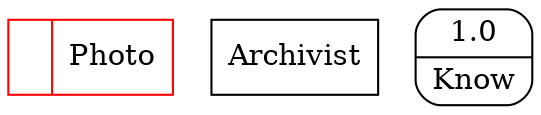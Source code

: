 digraph dfd2{ 
node[shape=record]
200 [label="<f0>  |<f1> Photo " color=red];
201 [label="Archivist" shape=box];
202 [label="{<f0> 1.0|<f1> Know }" shape=Mrecord];
}